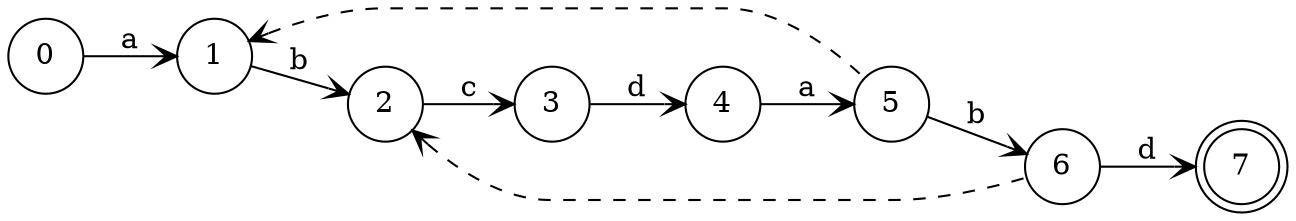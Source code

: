 digraph {

    rankdir=LR;

	node [shape=circle];

	{
		node [shape=doublecircle];
		7;
	}

	{
		edge [style=dashed, dir=back, arrowtail=vee];
		# 0 -> 1, 2, 3, 4, 7;
		1 -> 5;
		2 -> 6;
	}

	{
		edge [arrowhead=vee];
		0 -> 1 [label=a];
		1 -> 2 [label=b];
		2 -> 3 [label=c];
		3 -> 4 [label=d];
		4 -> 5 [label=a];
		5 -> 6 [label=b];
		6 -> 7 [label=d];
	}

}
